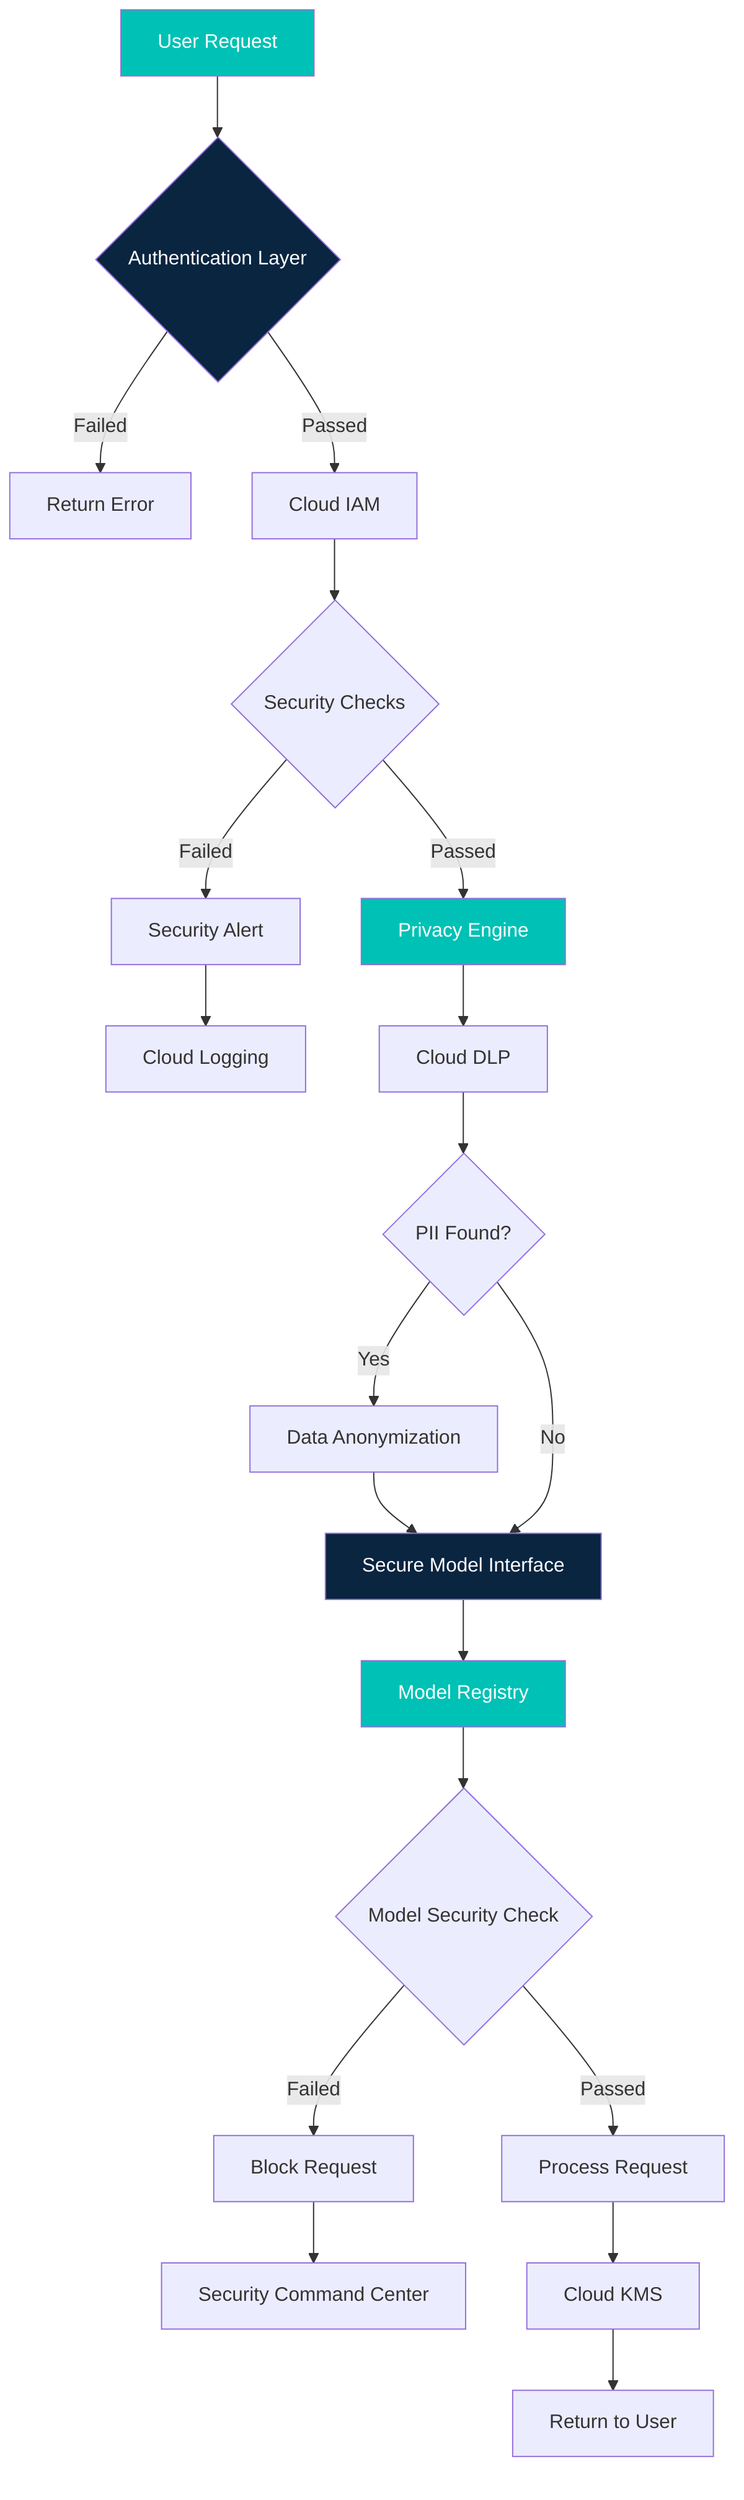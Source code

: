flowchart TD
    A[User Request] --> B{Authentication Layer}
    B -->|Failed| C[Return Error]
    B -->|Passed| D[Cloud IAM]
    D --> E{Security Checks}
    
    E -->|Failed| F[Security Alert]
    F --> G[Cloud Logging]
    
    E -->|Passed| H[Privacy Engine]
    H --> I[Cloud DLP]
    I --> J{PII Found?}
    
    J -->|Yes| K[Data Anonymization]
    K --> L[Secure Model Interface]
    
    J -->|No| L
    
    L --> M[Model Registry]
    M --> N{Model Security Check}
    
    N -->|Failed| O[Block Request]
    O --> P[Security Command Center]
    
    N -->|Passed| Q[Process Request]
    Q --> R[Cloud KMS]
    R --> S[Return to User]
    
    style A fill:#00C1B5,color:white
    style B fill:#0A2540,color:white
    style H fill:#00C1B5,color:white
    style L fill:#0A2540,color:white
    style M fill:#00C1B5,color:white